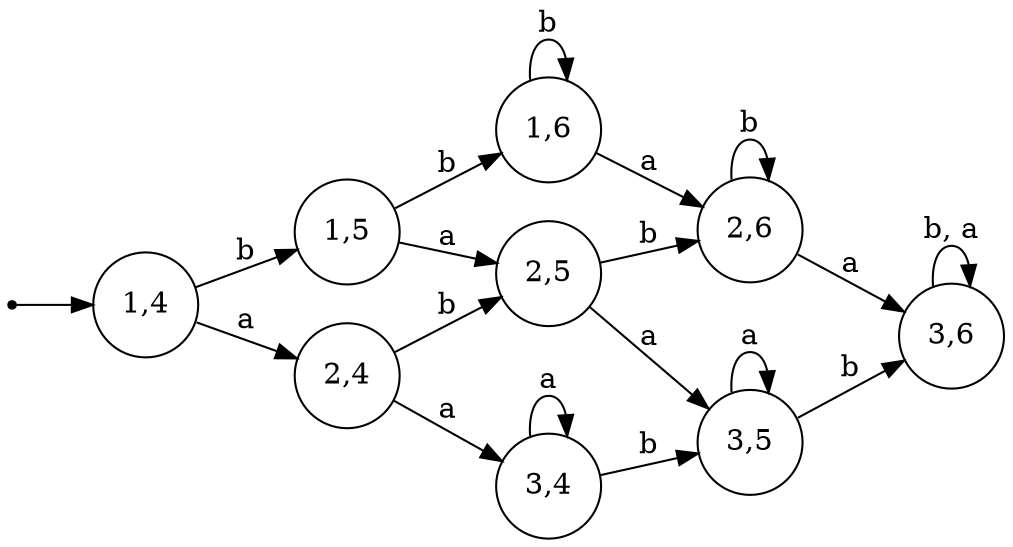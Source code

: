 digraph "Test1 intersection Test2" {
	graph [rankdir=LR]
	node [shape=circle]
	0 [shape=point]
	0 -> "1,4"
	"1,4" -> "1,5" [label=b]
	"1,4" -> "2,4" [label=a]
	"1,5" -> "1,6" [label=b]
	"1,5" -> "2,5" [label=a]
	"1,6" -> "1,6" [label=b]
	"1,6" -> "2,6" [label=a]
	"2,4" -> "2,5" [label=b]
	"2,4" -> "3,4" [label=a]
	"2,5" -> "2,6" [label=b]
	"2,5" -> "3,5" [label=a]
	"2,6" -> "2,6" [label=b]
	"2,6" -> "3,6" [label=a]
	"3,4" -> "3,5" [label=b]
	"3,4" -> "3,4" [label=a]
	"3,5" -> "3,6" [label=b]
	"3,5" -> "3,5" [label=a]
	"3,6" -> "3,6" [label="b, a"]
}
